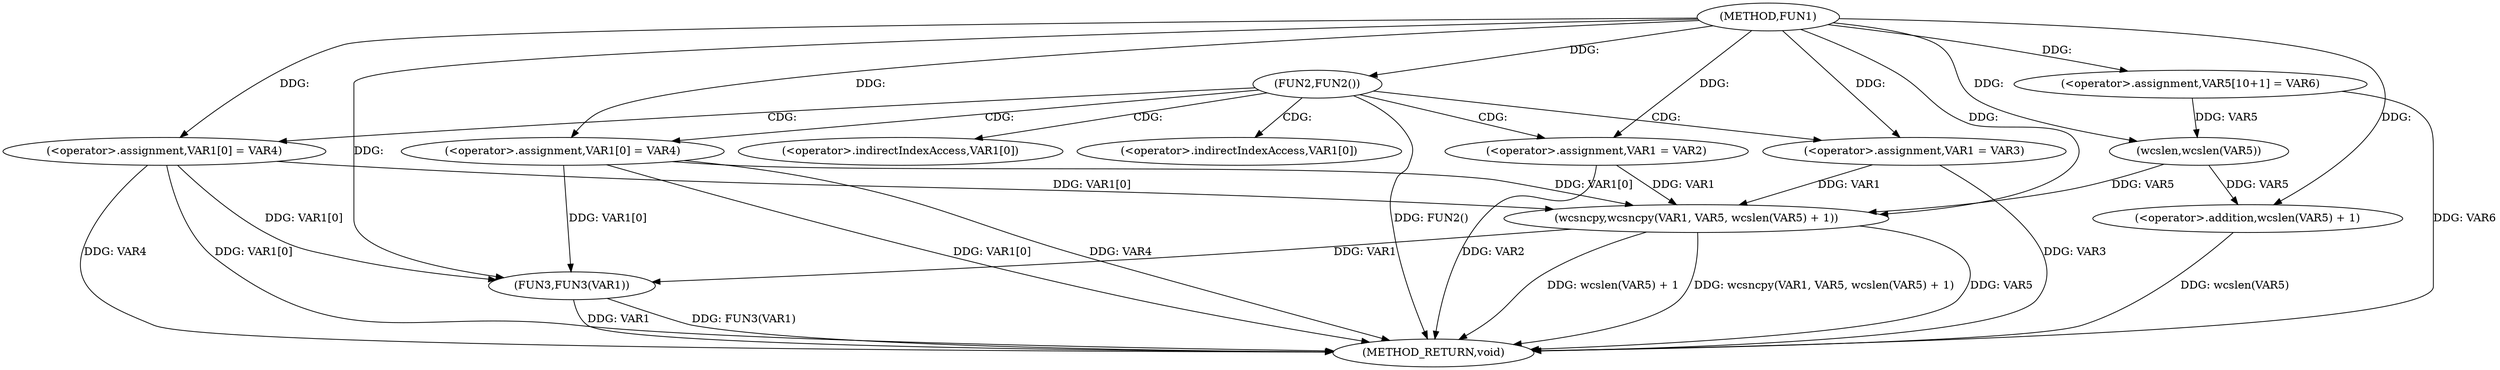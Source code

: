 digraph FUN1 {  
"1000100" [label = "(METHOD,FUN1)" ]
"1000140" [label = "(METHOD_RETURN,void)" ]
"1000106" [label = "(FUN2,FUN2())" ]
"1000108" [label = "(<operator>.assignment,VAR1 = VAR2)" ]
"1000111" [label = "(<operator>.assignment,VAR1[0] = VAR4)" ]
"1000118" [label = "(<operator>.assignment,VAR1 = VAR3)" ]
"1000121" [label = "(<operator>.assignment,VAR1[0] = VAR4)" ]
"1000128" [label = "(<operator>.assignment,VAR5[10+1] = VAR6)" ]
"1000131" [label = "(wcsncpy,wcsncpy(VAR1, VAR5, wcslen(VAR5) + 1))" ]
"1000134" [label = "(<operator>.addition,wcslen(VAR5) + 1)" ]
"1000135" [label = "(wcslen,wcslen(VAR5))" ]
"1000138" [label = "(FUN3,FUN3(VAR1))" ]
"1000112" [label = "(<operator>.indirectIndexAccess,VAR1[0])" ]
"1000122" [label = "(<operator>.indirectIndexAccess,VAR1[0])" ]
  "1000128" -> "1000140"  [ label = "DDG: VAR6"] 
  "1000121" -> "1000140"  [ label = "DDG: VAR4"] 
  "1000138" -> "1000140"  [ label = "DDG: VAR1"] 
  "1000131" -> "1000140"  [ label = "DDG: wcslen(VAR5) + 1"] 
  "1000121" -> "1000140"  [ label = "DDG: VAR1[0]"] 
  "1000106" -> "1000140"  [ label = "DDG: FUN2()"] 
  "1000131" -> "1000140"  [ label = "DDG: wcsncpy(VAR1, VAR5, wcslen(VAR5) + 1)"] 
  "1000111" -> "1000140"  [ label = "DDG: VAR4"] 
  "1000131" -> "1000140"  [ label = "DDG: VAR5"] 
  "1000111" -> "1000140"  [ label = "DDG: VAR1[0]"] 
  "1000134" -> "1000140"  [ label = "DDG: wcslen(VAR5)"] 
  "1000108" -> "1000140"  [ label = "DDG: VAR2"] 
  "1000118" -> "1000140"  [ label = "DDG: VAR3"] 
  "1000138" -> "1000140"  [ label = "DDG: FUN3(VAR1)"] 
  "1000100" -> "1000106"  [ label = "DDG: "] 
  "1000100" -> "1000108"  [ label = "DDG: "] 
  "1000100" -> "1000111"  [ label = "DDG: "] 
  "1000100" -> "1000118"  [ label = "DDG: "] 
  "1000100" -> "1000121"  [ label = "DDG: "] 
  "1000100" -> "1000128"  [ label = "DDG: "] 
  "1000111" -> "1000131"  [ label = "DDG: VAR1[0]"] 
  "1000121" -> "1000131"  [ label = "DDG: VAR1[0]"] 
  "1000118" -> "1000131"  [ label = "DDG: VAR1"] 
  "1000108" -> "1000131"  [ label = "DDG: VAR1"] 
  "1000100" -> "1000131"  [ label = "DDG: "] 
  "1000135" -> "1000131"  [ label = "DDG: VAR5"] 
  "1000135" -> "1000134"  [ label = "DDG: VAR5"] 
  "1000128" -> "1000135"  [ label = "DDG: VAR5"] 
  "1000100" -> "1000135"  [ label = "DDG: "] 
  "1000100" -> "1000134"  [ label = "DDG: "] 
  "1000131" -> "1000138"  [ label = "DDG: VAR1"] 
  "1000111" -> "1000138"  [ label = "DDG: VAR1[0]"] 
  "1000121" -> "1000138"  [ label = "DDG: VAR1[0]"] 
  "1000100" -> "1000138"  [ label = "DDG: "] 
  "1000106" -> "1000112"  [ label = "CDG: "] 
  "1000106" -> "1000121"  [ label = "CDG: "] 
  "1000106" -> "1000108"  [ label = "CDG: "] 
  "1000106" -> "1000118"  [ label = "CDG: "] 
  "1000106" -> "1000111"  [ label = "CDG: "] 
  "1000106" -> "1000122"  [ label = "CDG: "] 
}
